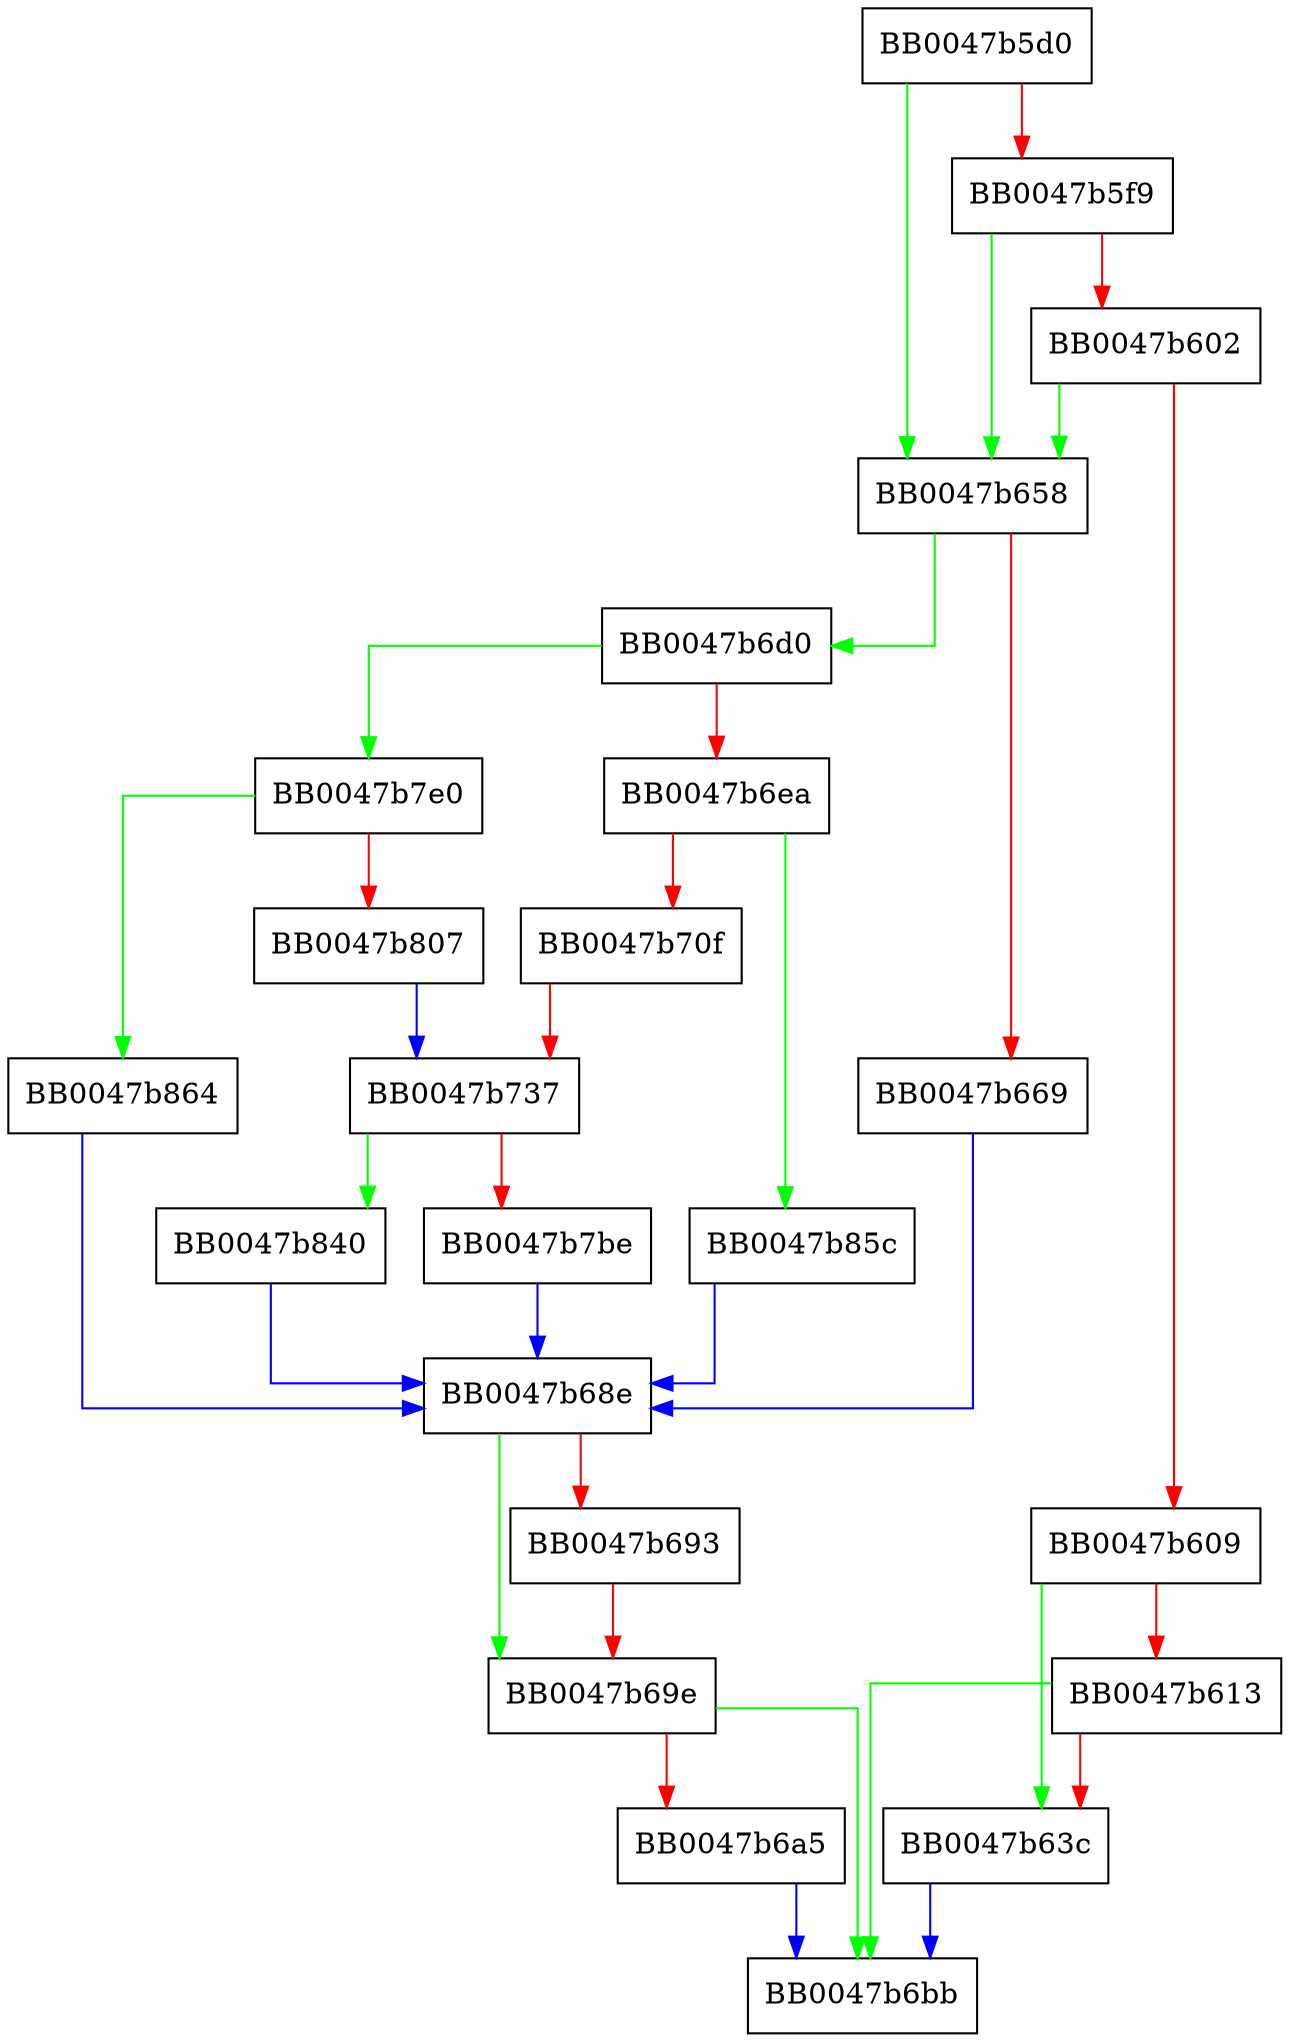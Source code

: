 digraph ssl_gensecret {
  node [shape="box"];
  graph [splines=ortho];
  BB0047b5d0 -> BB0047b658 [color="green"];
  BB0047b5d0 -> BB0047b5f9 [color="red"];
  BB0047b5f9 -> BB0047b658 [color="green"];
  BB0047b5f9 -> BB0047b602 [color="red"];
  BB0047b602 -> BB0047b658 [color="green"];
  BB0047b602 -> BB0047b609 [color="red"];
  BB0047b609 -> BB0047b63c [color="green"];
  BB0047b609 -> BB0047b613 [color="red"];
  BB0047b613 -> BB0047b6bb [color="green"];
  BB0047b613 -> BB0047b63c [color="red"];
  BB0047b63c -> BB0047b6bb [color="blue"];
  BB0047b658 -> BB0047b6d0 [color="green"];
  BB0047b658 -> BB0047b669 [color="red"];
  BB0047b669 -> BB0047b68e [color="blue"];
  BB0047b68e -> BB0047b69e [color="green"];
  BB0047b68e -> BB0047b693 [color="red"];
  BB0047b693 -> BB0047b69e [color="red"];
  BB0047b69e -> BB0047b6bb [color="green"];
  BB0047b69e -> BB0047b6a5 [color="red"];
  BB0047b6a5 -> BB0047b6bb [color="blue"];
  BB0047b6d0 -> BB0047b7e0 [color="green"];
  BB0047b6d0 -> BB0047b6ea [color="red"];
  BB0047b6ea -> BB0047b85c [color="green"];
  BB0047b6ea -> BB0047b70f [color="red"];
  BB0047b70f -> BB0047b737 [color="red"];
  BB0047b737 -> BB0047b840 [color="green"];
  BB0047b737 -> BB0047b7be [color="red"];
  BB0047b7be -> BB0047b68e [color="blue"];
  BB0047b7e0 -> BB0047b864 [color="green"];
  BB0047b7e0 -> BB0047b807 [color="red"];
  BB0047b807 -> BB0047b737 [color="blue"];
  BB0047b840 -> BB0047b68e [color="blue"];
  BB0047b85c -> BB0047b68e [color="blue"];
  BB0047b864 -> BB0047b68e [color="blue"];
}